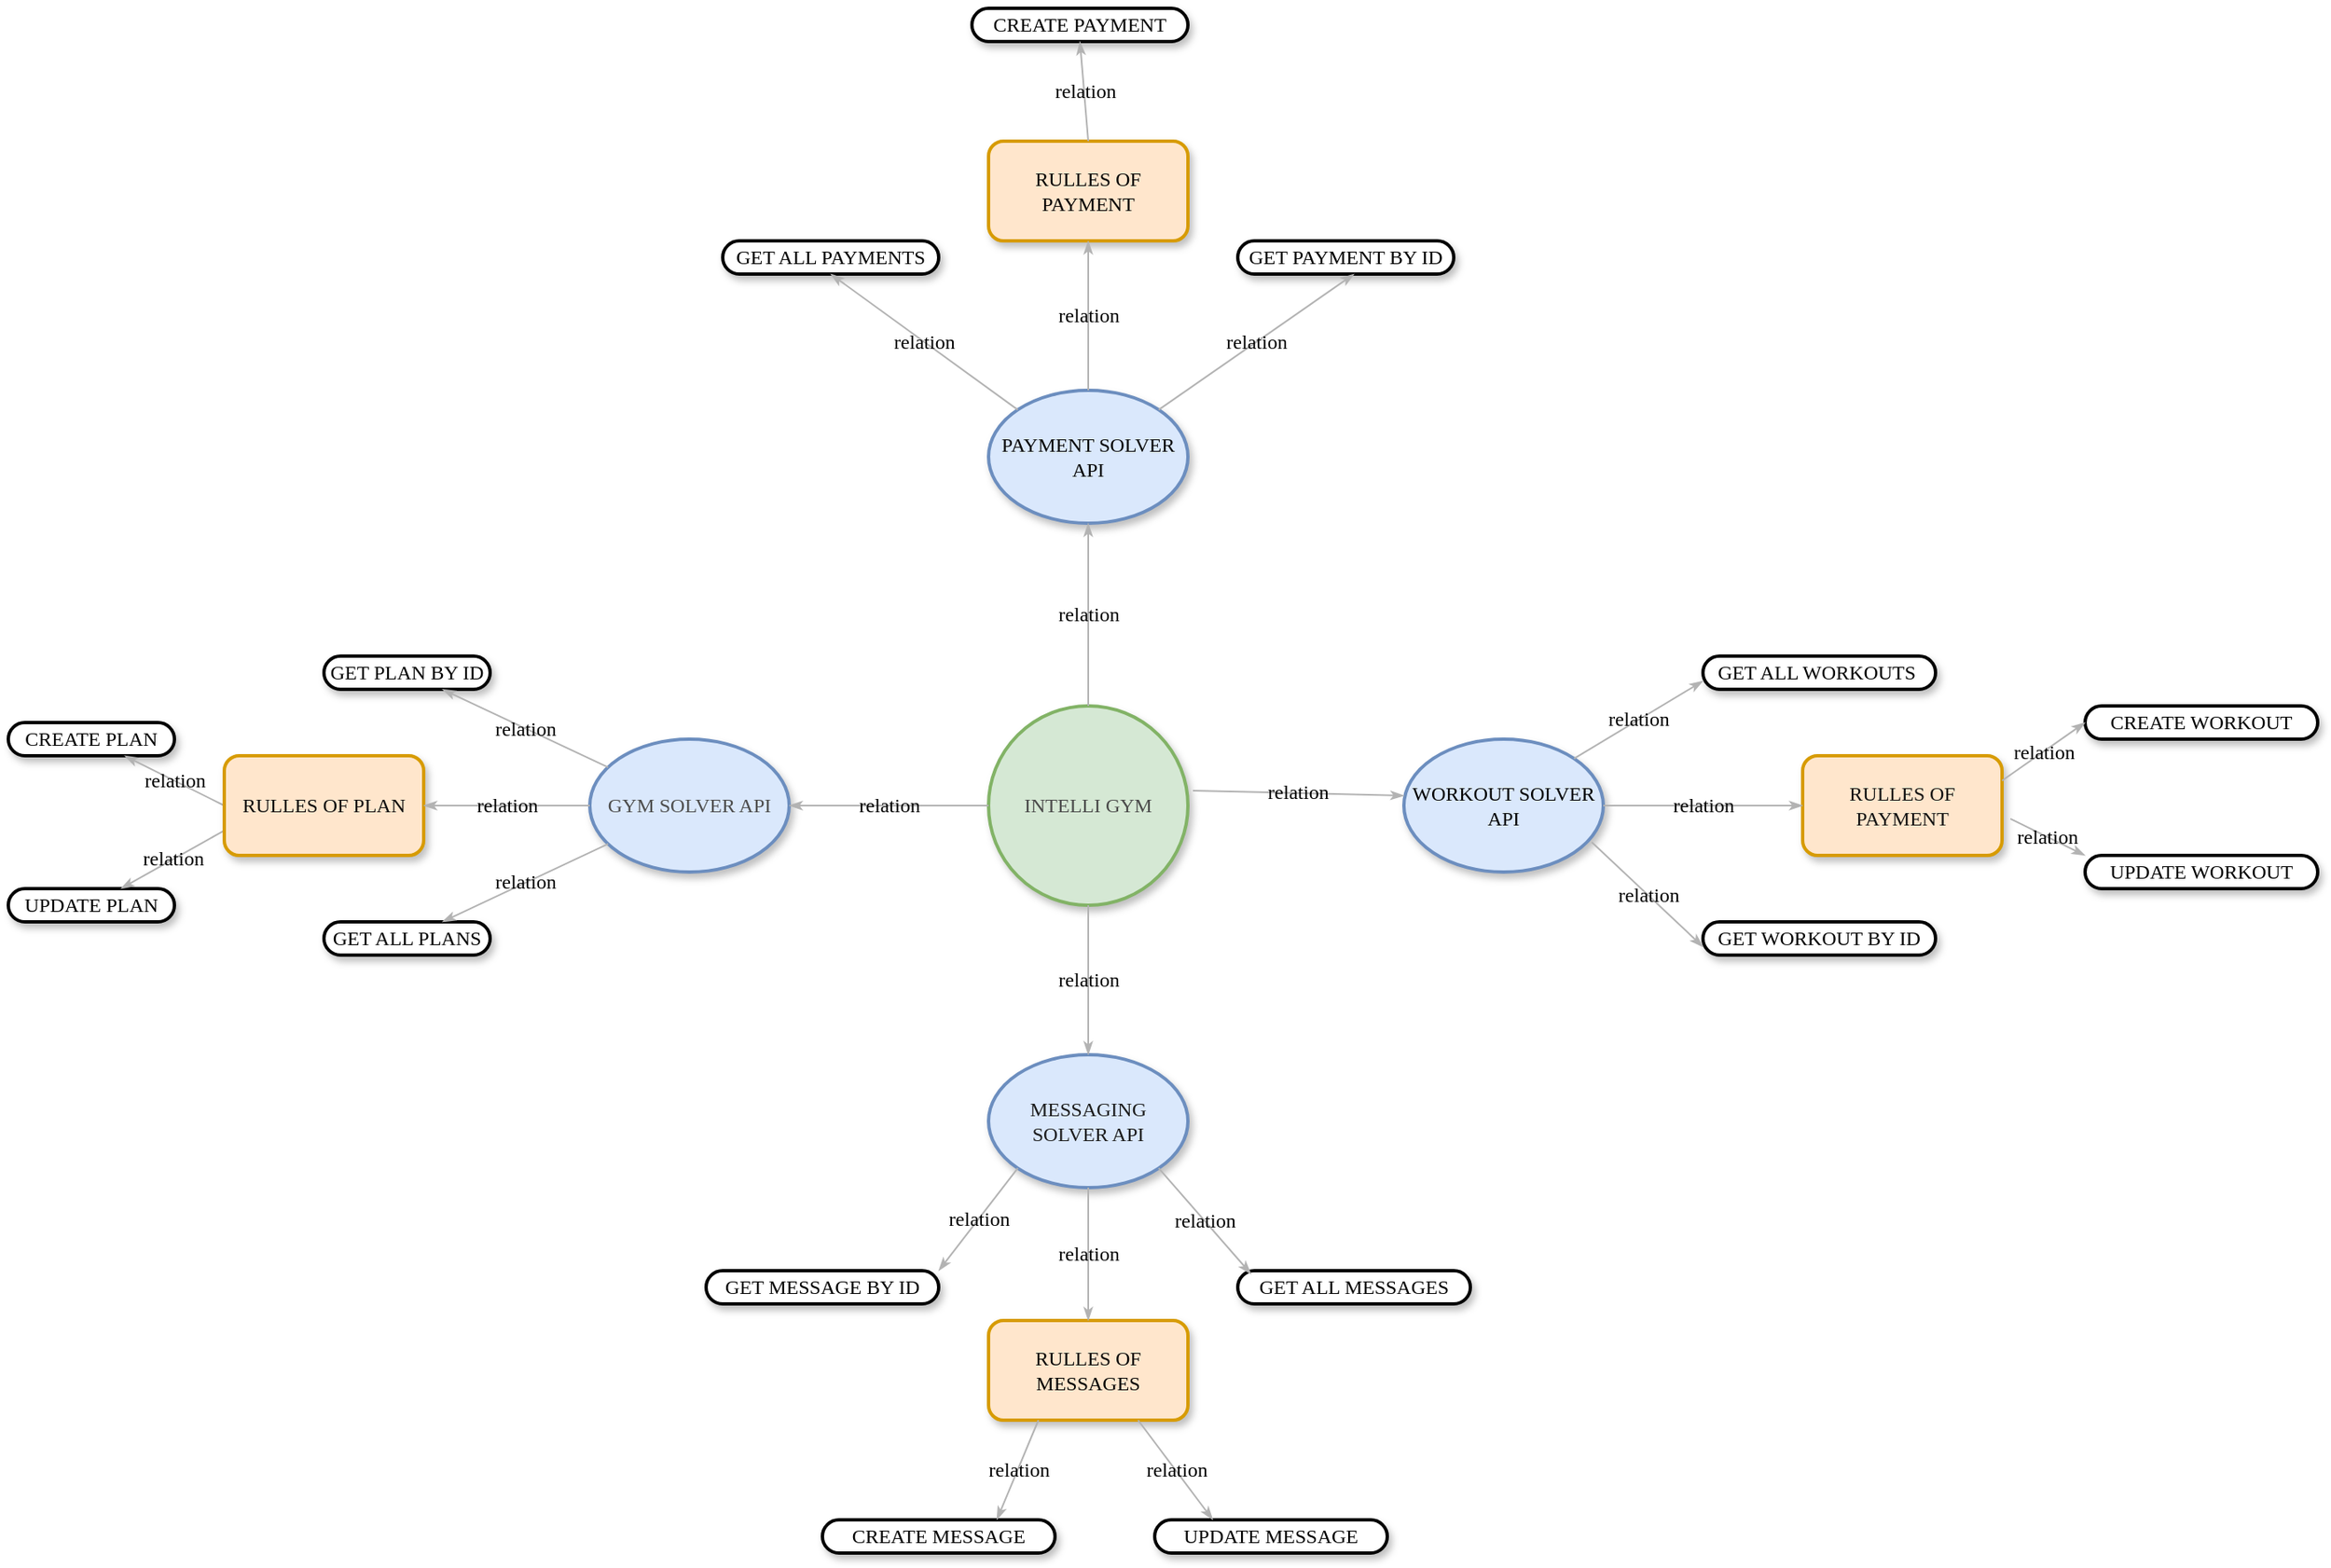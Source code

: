 <mxfile version="20.5.3" type="embed"><diagram name="Page-1" id="ad52d381-51e7-2e0d-a935-2d0ddd2fd229"><mxGraphModel dx="2199" dy="1633" grid="1" gridSize="10" guides="1" tooltips="1" connect="1" arrows="1" fold="1" page="1" pageScale="1" pageWidth="1100" pageHeight="850" background="none" math="0" shadow="0"><root><mxCell id="0"/><mxCell id="1" parent="0"/><mxCell id="2c924340bb9dbf6c-4" value="INTELLI GYM" style="ellipse;whiteSpace=wrap;html=1;rounded=1;shadow=1;comic=0;labelBackgroundColor=none;strokeWidth=2;fontFamily=Verdana;fontSize=12;align=center;fillColor=#d5e8d4;strokeColor=#82b366;fontColor=#4A4A4A;" parent="1" vertex="1"><mxGeometry x="490" y="260" width="120" height="120" as="geometry"/></mxCell><mxCell id="2c924340bb9dbf6c-7" value="&lt;span&gt;WORKOUT SOLVER API&lt;/span&gt;" style="ellipse;whiteSpace=wrap;html=1;rounded=1;shadow=1;comic=0;labelBackgroundColor=none;strokeWidth=2;fontFamily=Verdana;fontSize=12;align=center;fillColor=#dae8fc;strokeColor=#6c8ebf;fontColor=#000000;" parent="1" vertex="1"><mxGeometry x="740" y="280" width="120" height="80" as="geometry"/></mxCell><mxCell id="nxYqTuAyTyZR1LH0054Z-7" value="GYM SOLVER API" style="ellipse;whiteSpace=wrap;html=1;rounded=1;shadow=1;comic=0;labelBackgroundColor=none;strokeWidth=2;fontFamily=Verdana;fontSize=12;align=center;fillColor=#dae8fc;strokeColor=#6c8ebf;fontColor=#4D4D4D;" parent="1" vertex="1"><mxGeometry x="250" y="280" width="120" height="80" as="geometry"/></mxCell><mxCell id="nxYqTuAyTyZR1LH0054Z-30" value="&lt;span&gt;PAYMENT SOLVER API&lt;/span&gt;" style="ellipse;whiteSpace=wrap;html=1;rounded=1;shadow=1;comic=0;labelBackgroundColor=none;strokeWidth=2;fontFamily=Verdana;fontSize=12;align=center;fillColor=#dae8fc;strokeColor=#6c8ebf;fontColor=#080808;" parent="1" vertex="1"><mxGeometry x="490" y="70" width="120" height="80" as="geometry"/></mxCell><mxCell id="nxYqTuAyTyZR1LH0054Z-31" value="MESSAGING SOLVER API" style="ellipse;whiteSpace=wrap;html=1;rounded=1;shadow=1;comic=0;labelBackgroundColor=none;strokeWidth=2;fontFamily=Verdana;fontSize=12;align=center;fillColor=#dae8fc;strokeColor=#6c8ebf;fontColor=#1C1C1C;" parent="1" vertex="1"><mxGeometry x="490" y="470" width="120" height="80" as="geometry"/></mxCell><mxCell id="nxYqTuAyTyZR1LH0054Z-43" value="&lt;span&gt;CREATE PLAN&lt;/span&gt;" style="whiteSpace=wrap;html=1;rounded=1;shadow=1;comic=0;labelBackgroundColor=none;strokeWidth=2;fontFamily=Verdana;fontSize=12;align=center;arcSize=50;" parent="1" vertex="1"><mxGeometry x="-100" y="270" width="100" height="20" as="geometry"/></mxCell><mxCell id="nxYqTuAyTyZR1LH0054Z-45" value="relation" style="edgeStyle=none;rounded=1;html=1;labelBackgroundColor=none;startArrow=none;startFill=0;startSize=5;endArrow=classicThin;endFill=1;endSize=5;jettySize=auto;orthogonalLoop=1;strokeColor=#B3B3B3;strokeWidth=1;fontFamily=Verdana;fontSize=12;exitX=0;exitY=0.5;exitDx=0;exitDy=0;" parent="1" source="nxYqTuAyTyZR1LH0054Z-58" target="nxYqTuAyTyZR1LH0054Z-43" edge="1"><mxGeometry relative="1" as="geometry"><mxPoint x="210" y="100" as="sourcePoint"/><mxPoint x="209" y="90" as="targetPoint"/></mxGeometry></mxCell><mxCell id="nxYqTuAyTyZR1LH0054Z-46" value="GET PLAN BY ID" style="whiteSpace=wrap;html=1;rounded=1;shadow=1;comic=0;labelBackgroundColor=none;strokeWidth=2;fontFamily=Verdana;fontSize=12;align=center;arcSize=50;" parent="1" vertex="1"><mxGeometry x="90" y="230" width="100" height="20" as="geometry"/></mxCell><mxCell id="nxYqTuAyTyZR1LH0054Z-47" value="relation" style="edgeStyle=none;rounded=1;html=1;labelBackgroundColor=none;startArrow=none;startFill=0;startSize=5;endArrow=classicThin;endFill=1;endSize=5;jettySize=auto;orthogonalLoop=1;strokeColor=#B3B3B3;strokeWidth=1;fontFamily=Verdana;fontSize=12;" parent="1" source="nxYqTuAyTyZR1LH0054Z-7" target="nxYqTuAyTyZR1LH0054Z-46" edge="1"><mxGeometry relative="1" as="geometry"><mxPoint x="11" y="392" as="sourcePoint"/><mxPoint x="119" y="200" as="targetPoint"/></mxGeometry></mxCell><mxCell id="nxYqTuAyTyZR1LH0054Z-48" value="&lt;span&gt;GET ALL PLANS&lt;/span&gt;" style="whiteSpace=wrap;html=1;rounded=1;shadow=1;comic=0;labelBackgroundColor=none;strokeWidth=2;fontFamily=Verdana;fontSize=12;align=center;arcSize=50;" parent="1" vertex="1"><mxGeometry x="90" y="390" width="100" height="20" as="geometry"/></mxCell><mxCell id="nxYqTuAyTyZR1LH0054Z-49" value="relation" style="edgeStyle=none;rounded=1;html=1;labelBackgroundColor=none;startArrow=none;startFill=0;startSize=5;endArrow=classicThin;endFill=1;endSize=5;jettySize=auto;orthogonalLoop=1;strokeColor=#B3B3B3;strokeWidth=1;fontFamily=Verdana;fontSize=12;" parent="1" source="nxYqTuAyTyZR1LH0054Z-7" target="nxYqTuAyTyZR1LH0054Z-48" edge="1"><mxGeometry relative="1" as="geometry"><mxPoint x="-70" y="160" as="sourcePoint"/><mxPoint x="-41" y="230" as="targetPoint"/></mxGeometry></mxCell><mxCell id="nxYqTuAyTyZR1LH0054Z-50" value="&lt;span&gt;UPDATE PLAN&lt;/span&gt;" style="whiteSpace=wrap;html=1;rounded=1;shadow=1;comic=0;labelBackgroundColor=none;strokeWidth=2;fontFamily=Verdana;fontSize=12;align=center;arcSize=50;" parent="1" vertex="1"><mxGeometry x="-100" y="370" width="100" height="20" as="geometry"/></mxCell><mxCell id="nxYqTuAyTyZR1LH0054Z-51" value="relation" style="edgeStyle=none;rounded=1;html=1;labelBackgroundColor=none;startArrow=none;startFill=0;startSize=5;endArrow=classicThin;endFill=1;endSize=5;jettySize=auto;orthogonalLoop=1;strokeColor=#B3B3B3;strokeWidth=1;fontFamily=Verdana;fontSize=12;exitX=0;exitY=0.75;exitDx=0;exitDy=0;" parent="1" source="nxYqTuAyTyZR1LH0054Z-58" target="nxYqTuAyTyZR1LH0054Z-50" edge="1"><mxGeometry relative="1" as="geometry"><mxPoint x="-46" y="161.98" as="sourcePoint"/><mxPoint x="39" y="305" as="targetPoint"/></mxGeometry></mxCell><mxCell id="nxYqTuAyTyZR1LH0054Z-53" value="relation" style="edgeStyle=none;rounded=1;html=1;labelBackgroundColor=none;startArrow=none;startFill=0;startSize=5;endArrow=classicThin;endFill=1;endSize=5;jettySize=auto;orthogonalLoop=1;strokeColor=#B3B3B3;strokeWidth=1;fontFamily=Verdana;fontSize=12;exitX=0;exitY=0.5;exitDx=0;exitDy=0;entryX=1;entryY=0.5;entryDx=0;entryDy=0;" parent="1" source="2c924340bb9dbf6c-4" target="nxYqTuAyTyZR1LH0054Z-7" edge="1"><mxGeometry relative="1" as="geometry"><mxPoint x="436" y="316" as="sourcePoint"/><mxPoint x="390" y="224" as="targetPoint"/></mxGeometry></mxCell><mxCell id="nxYqTuAyTyZR1LH0054Z-54" value="relation" style="edgeStyle=none;rounded=1;html=1;labelBackgroundColor=none;startArrow=none;startFill=0;startSize=5;endArrow=classicThin;endFill=1;endSize=5;jettySize=auto;orthogonalLoop=1;strokeColor=#B3B3B3;strokeWidth=1;fontFamily=Verdana;fontSize=12;exitX=0.5;exitY=0;exitDx=0;exitDy=0;entryX=0.5;entryY=1;entryDx=0;entryDy=0;" parent="1" source="2c924340bb9dbf6c-4" target="nxYqTuAyTyZR1LH0054Z-30" edge="1"><mxGeometry relative="1" as="geometry"><mxPoint x="426" y="252" as="sourcePoint"/><mxPoint x="380" y="160" as="targetPoint"/></mxGeometry></mxCell><mxCell id="nxYqTuAyTyZR1LH0054Z-56" value="relation" style="edgeStyle=none;rounded=1;html=1;labelBackgroundColor=none;startArrow=none;startFill=0;startSize=5;endArrow=classicThin;endFill=1;endSize=5;jettySize=auto;orthogonalLoop=1;strokeColor=#B3B3B3;strokeWidth=1;fontFamily=Verdana;fontSize=12;exitX=1.025;exitY=0.425;exitDx=0;exitDy=0;exitPerimeter=0;entryX=0;entryY=0.425;entryDx=0;entryDy=0;entryPerimeter=0;" parent="1" source="2c924340bb9dbf6c-4" target="2c924340bb9dbf6c-7" edge="1"><mxGeometry relative="1" as="geometry"><mxPoint x="846" y="342" as="sourcePoint"/><mxPoint x="800" y="250" as="targetPoint"/></mxGeometry></mxCell><mxCell id="nxYqTuAyTyZR1LH0054Z-57" value="relation" style="edgeStyle=none;rounded=1;html=1;labelBackgroundColor=none;startArrow=none;startFill=0;startSize=5;endArrow=classicThin;endFill=1;endSize=5;jettySize=auto;orthogonalLoop=1;strokeColor=#B3B3B3;strokeWidth=1;fontFamily=Verdana;fontSize=12;entryX=0.5;entryY=0;entryDx=0;entryDy=0;exitX=0.5;exitY=1;exitDx=0;exitDy=0;" parent="1" source="2c924340bb9dbf6c-4" target="nxYqTuAyTyZR1LH0054Z-31" edge="1"><mxGeometry relative="1" as="geometry"><mxPoint x="486" y="472" as="sourcePoint"/><mxPoint x="440" y="380" as="targetPoint"/></mxGeometry></mxCell><mxCell id="nxYqTuAyTyZR1LH0054Z-58" value="RULLES OF PLAN" style="rounded=1;whiteSpace=wrap;html=1;shadow=1;comic=0;labelBackgroundColor=none;strokeWidth=2;fontFamily=Verdana;fontSize=12;align=center;fillColor=#ffe6cc;strokeColor=#d79b00;fontColor=#0D0D0D;" parent="1" vertex="1"><mxGeometry x="30" y="290" width="120" height="60" as="geometry"/></mxCell><mxCell id="nxYqTuAyTyZR1LH0054Z-60" value="relation" style="edgeStyle=none;rounded=1;html=1;labelBackgroundColor=none;startArrow=none;startFill=0;startSize=5;endArrow=classicThin;endFill=1;endSize=5;jettySize=auto;orthogonalLoop=1;strokeColor=#B3B3B3;strokeWidth=1;fontFamily=Verdana;fontSize=12;exitX=0;exitY=0.5;exitDx=0;exitDy=0;entryX=1;entryY=0.5;entryDx=0;entryDy=0;" parent="1" source="nxYqTuAyTyZR1LH0054Z-7" target="nxYqTuAyTyZR1LH0054Z-58" edge="1"><mxGeometry relative="1" as="geometry"><mxPoint x="320" y="420" as="sourcePoint"/><mxPoint x="170" y="420" as="targetPoint"/></mxGeometry></mxCell><mxCell id="nxYqTuAyTyZR1LH0054Z-62" value="RULLES OF PAYMENT" style="rounded=1;whiteSpace=wrap;html=1;shadow=1;comic=0;labelBackgroundColor=none;strokeWidth=2;fontFamily=Verdana;fontSize=12;align=center;fillColor=#ffe6cc;strokeColor=#d79b00;fontColor=#000000;" parent="1" vertex="1"><mxGeometry x="490" y="-80" width="120" height="60" as="geometry"/></mxCell><mxCell id="nxYqTuAyTyZR1LH0054Z-65" value="relation" style="edgeStyle=none;rounded=1;html=1;labelBackgroundColor=none;startArrow=none;startFill=0;startSize=5;endArrow=classicThin;endFill=1;endSize=5;jettySize=auto;orthogonalLoop=1;strokeColor=#B3B3B3;strokeWidth=1;fontFamily=Verdana;fontSize=12;exitX=0.5;exitY=0;exitDx=0;exitDy=0;entryX=0.5;entryY=1;entryDx=0;entryDy=0;" parent="1" source="nxYqTuAyTyZR1LH0054Z-30" target="nxYqTuAyTyZR1LH0054Z-62" edge="1"><mxGeometry relative="1" as="geometry"><mxPoint x="660" y="90" as="sourcePoint"/><mxPoint x="660" y="-20" as="targetPoint"/></mxGeometry></mxCell><mxCell id="nxYqTuAyTyZR1LH0054Z-66" value="CREATE PAYMENT" style="whiteSpace=wrap;html=1;rounded=1;shadow=1;comic=0;labelBackgroundColor=none;strokeWidth=2;fontFamily=Verdana;fontSize=12;align=center;arcSize=50;" parent="1" vertex="1"><mxGeometry x="480" y="-160" width="130" height="20" as="geometry"/></mxCell><mxCell id="nxYqTuAyTyZR1LH0054Z-67" value="GET PAYMENT BY ID" style="whiteSpace=wrap;html=1;rounded=1;shadow=1;comic=0;labelBackgroundColor=none;strokeWidth=2;fontFamily=Verdana;fontSize=12;align=center;arcSize=50;direction=west;" parent="1" vertex="1"><mxGeometry x="640" y="-20" width="130" height="20" as="geometry"/></mxCell><mxCell id="nxYqTuAyTyZR1LH0054Z-68" value="relation" style="edgeStyle=none;rounded=1;html=1;labelBackgroundColor=none;startArrow=none;startFill=0;startSize=5;endArrow=classicThin;endFill=1;endSize=5;jettySize=auto;orthogonalLoop=1;strokeColor=#B3B3B3;strokeWidth=1;fontFamily=Verdana;fontSize=12;exitX=1;exitY=0;exitDx=0;exitDy=0;" parent="1" source="nxYqTuAyTyZR1LH0054Z-30" edge="1"><mxGeometry relative="1" as="geometry"><mxPoint x="640" y="100" as="sourcePoint"/><mxPoint x="710" as="targetPoint"/></mxGeometry></mxCell><mxCell id="nxYqTuAyTyZR1LH0054Z-69" value="GET ALL PAYMENTS" style="whiteSpace=wrap;html=1;rounded=1;shadow=1;comic=0;labelBackgroundColor=none;strokeWidth=2;fontFamily=Verdana;fontSize=12;align=center;arcSize=50;direction=west;" parent="1" vertex="1"><mxGeometry x="330" y="-20" width="130" height="20" as="geometry"/></mxCell><mxCell id="nxYqTuAyTyZR1LH0054Z-70" value="relation" style="edgeStyle=none;rounded=1;html=1;labelBackgroundColor=none;startArrow=none;startFill=0;startSize=5;endArrow=classicThin;endFill=1;endSize=5;jettySize=auto;orthogonalLoop=1;strokeColor=#B3B3B3;strokeWidth=1;fontFamily=Verdana;fontSize=12;exitX=0;exitY=0;exitDx=0;exitDy=0;entryX=0.5;entryY=0;entryDx=0;entryDy=0;" parent="1" source="nxYqTuAyTyZR1LH0054Z-30" target="nxYqTuAyTyZR1LH0054Z-69" edge="1"><mxGeometry relative="1" as="geometry"><mxPoint x="280" y="132" as="sourcePoint"/><mxPoint x="398" y="50" as="targetPoint"/></mxGeometry></mxCell><mxCell id="nxYqTuAyTyZR1LH0054Z-73" value="relation" style="edgeStyle=none;rounded=1;html=1;labelBackgroundColor=none;startArrow=none;startFill=0;startSize=5;endArrow=classicThin;endFill=1;endSize=5;jettySize=auto;orthogonalLoop=1;strokeColor=#B3B3B3;strokeWidth=1;fontFamily=Verdana;fontSize=12;exitX=0.5;exitY=0;exitDx=0;exitDy=0;entryX=0.5;entryY=1;entryDx=0;entryDy=0;" parent="1" source="nxYqTuAyTyZR1LH0054Z-62" target="nxYqTuAyTyZR1LH0054Z-66" edge="1"><mxGeometry relative="1" as="geometry"><mxPoint x="466" y="-53" as="sourcePoint"/><mxPoint x="370" y="-150" as="targetPoint"/></mxGeometry></mxCell><mxCell id="nxYqTuAyTyZR1LH0054Z-75" value="RULLES OF PAYMENT" style="rounded=1;whiteSpace=wrap;html=1;shadow=1;comic=0;labelBackgroundColor=none;strokeWidth=2;fontFamily=Verdana;fontSize=12;align=center;fillColor=#ffe6cc;strokeColor=#d79b00;fontColor=#121212;" parent="1" vertex="1"><mxGeometry x="980" y="290" width="120" height="60" as="geometry"/></mxCell><mxCell id="nxYqTuAyTyZR1LH0054Z-76" value="relation" style="edgeStyle=none;rounded=1;html=1;labelBackgroundColor=none;startArrow=none;startFill=0;startSize=5;endArrow=classicThin;endFill=1;endSize=5;jettySize=auto;orthogonalLoop=1;strokeColor=#B3B3B3;strokeWidth=1;fontFamily=Verdana;fontSize=12;exitX=1;exitY=0.5;exitDx=0;exitDy=0;entryX=0;entryY=0.5;entryDx=0;entryDy=0;" parent="1" source="2c924340bb9dbf6c-7" target="nxYqTuAyTyZR1LH0054Z-75" edge="1"><mxGeometry relative="1" as="geometry"><mxPoint x="890" y="378.5" as="sourcePoint"/><mxPoint x="1027" y="381.5" as="targetPoint"/></mxGeometry></mxCell><mxCell id="nxYqTuAyTyZR1LH0054Z-77" value="GET ALL WORKOUTS&amp;nbsp;" style="whiteSpace=wrap;html=1;rounded=1;shadow=1;comic=0;labelBackgroundColor=none;strokeWidth=2;fontFamily=Verdana;fontSize=12;align=center;arcSize=50;" parent="1" vertex="1"><mxGeometry x="920" y="230" width="140" height="20" as="geometry"/></mxCell><mxCell id="nxYqTuAyTyZR1LH0054Z-78" value="GET WORKOUT BY ID" style="whiteSpace=wrap;html=1;rounded=1;shadow=1;comic=0;labelBackgroundColor=none;strokeWidth=2;fontFamily=Verdana;fontSize=12;align=center;arcSize=50;" parent="1" vertex="1"><mxGeometry x="920" y="390" width="140" height="20" as="geometry"/></mxCell><mxCell id="nxYqTuAyTyZR1LH0054Z-79" value="relation" style="edgeStyle=none;rounded=1;html=1;labelBackgroundColor=none;startArrow=none;startFill=0;startSize=5;endArrow=classicThin;endFill=1;endSize=5;jettySize=auto;orthogonalLoop=1;strokeColor=#B3B3B3;strokeWidth=1;fontFamily=Verdana;fontSize=12;exitX=1;exitY=0;exitDx=0;exitDy=0;entryX=0;entryY=0.75;entryDx=0;entryDy=0;" parent="1" source="2c924340bb9dbf6c-7" target="nxYqTuAyTyZR1LH0054Z-77" edge="1"><mxGeometry relative="1" as="geometry"><mxPoint x="800" y="250" as="sourcePoint"/><mxPoint x="918" y="168" as="targetPoint"/></mxGeometry></mxCell><mxCell id="nxYqTuAyTyZR1LH0054Z-80" value="relation" style="edgeStyle=none;rounded=1;html=1;labelBackgroundColor=none;startArrow=none;startFill=0;startSize=5;endArrow=classicThin;endFill=1;endSize=5;jettySize=auto;orthogonalLoop=1;strokeColor=#B3B3B3;strokeWidth=1;fontFamily=Verdana;fontSize=12;exitX=0.942;exitY=0.775;exitDx=0;exitDy=0;exitPerimeter=0;entryX=0;entryY=0.75;entryDx=0;entryDy=0;" parent="1" source="2c924340bb9dbf6c-7" target="nxYqTuAyTyZR1LH0054Z-78" edge="1"><mxGeometry relative="1" as="geometry"><mxPoint x="810" y="453" as="sourcePoint"/><mxPoint x="860" y="398" as="targetPoint"/></mxGeometry></mxCell><mxCell id="nxYqTuAyTyZR1LH0054Z-82" value="CREATE WORKOUT" style="whiteSpace=wrap;html=1;rounded=1;shadow=1;comic=0;labelBackgroundColor=none;strokeWidth=2;fontFamily=Verdana;fontSize=12;align=center;arcSize=50;" parent="1" vertex="1"><mxGeometry x="1150" y="260" width="140" height="20" as="geometry"/></mxCell><mxCell id="nxYqTuAyTyZR1LH0054Z-83" value="UPDATE WORKOUT" style="whiteSpace=wrap;html=1;rounded=1;shadow=1;comic=0;labelBackgroundColor=none;strokeWidth=2;fontFamily=Verdana;fontSize=12;align=center;arcSize=50;" parent="1" vertex="1"><mxGeometry x="1150" y="350" width="140" height="20" as="geometry"/></mxCell><mxCell id="nxYqTuAyTyZR1LH0054Z-84" value="relation" style="edgeStyle=none;rounded=1;html=1;labelBackgroundColor=none;startArrow=none;startFill=0;startSize=5;endArrow=classicThin;endFill=1;endSize=5;jettySize=auto;orthogonalLoop=1;strokeColor=#B3B3B3;strokeWidth=1;fontFamily=Verdana;fontSize=12;exitX=1;exitY=0.25;exitDx=0;exitDy=0;entryX=0;entryY=0.5;entryDx=0;entryDy=0;" parent="1" source="nxYqTuAyTyZR1LH0054Z-75" target="nxYqTuAyTyZR1LH0054Z-82" edge="1"><mxGeometry relative="1" as="geometry"><mxPoint x="1070" y="278.24" as="sourcePoint"/><mxPoint x="1100.04" y="181.76" as="targetPoint"/></mxGeometry></mxCell><mxCell id="nxYqTuAyTyZR1LH0054Z-85" value="relation" style="edgeStyle=none;rounded=1;html=1;labelBackgroundColor=none;startArrow=none;startFill=0;startSize=5;endArrow=classicThin;endFill=1;endSize=5;jettySize=auto;orthogonalLoop=1;strokeColor=#B3B3B3;strokeWidth=1;fontFamily=Verdana;fontSize=12;exitX=1.042;exitY=0.633;exitDx=0;exitDy=0;entryX=0;entryY=0;entryDx=0;entryDy=0;exitPerimeter=0;" parent="1" source="nxYqTuAyTyZR1LH0054Z-75" target="nxYqTuAyTyZR1LH0054Z-83" edge="1"><mxGeometry relative="1" as="geometry"><mxPoint x="1080" y="300" as="sourcePoint"/><mxPoint x="1130" y="240" as="targetPoint"/></mxGeometry></mxCell><mxCell id="nxYqTuAyTyZR1LH0054Z-87" value="RULLES OF MESSAGES" style="rounded=1;whiteSpace=wrap;html=1;shadow=1;comic=0;labelBackgroundColor=none;strokeWidth=2;fontFamily=Verdana;fontSize=12;align=center;fillColor=#ffe6cc;strokeColor=#d79b00;fontColor=#050505;" parent="1" vertex="1"><mxGeometry x="490" y="630" width="120" height="60" as="geometry"/></mxCell><mxCell id="nxYqTuAyTyZR1LH0054Z-88" value="relation" style="edgeStyle=none;rounded=1;html=1;labelBackgroundColor=none;startArrow=none;startFill=0;startSize=5;endArrow=classicThin;endFill=1;endSize=5;jettySize=auto;orthogonalLoop=1;strokeColor=#B3B3B3;strokeWidth=1;fontFamily=Verdana;fontSize=12;exitX=0.5;exitY=1;exitDx=0;exitDy=0;" parent="1" source="nxYqTuAyTyZR1LH0054Z-31" edge="1"><mxGeometry relative="1" as="geometry"><mxPoint x="650" y="530" as="sourcePoint"/><mxPoint x="550" y="630" as="targetPoint"/></mxGeometry></mxCell><mxCell id="nxYqTuAyTyZR1LH0054Z-89" value="GET MESSAGE BY ID" style="whiteSpace=wrap;html=1;rounded=1;shadow=1;comic=0;labelBackgroundColor=none;strokeWidth=2;fontFamily=Verdana;fontSize=12;align=center;arcSize=50;" parent="1" vertex="1"><mxGeometry x="320" y="600" width="140" height="20" as="geometry"/></mxCell><mxCell id="nxYqTuAyTyZR1LH0054Z-90" value="GET ALL MESSAGES" style="whiteSpace=wrap;html=1;rounded=1;shadow=1;comic=0;labelBackgroundColor=none;strokeWidth=2;fontFamily=Verdana;fontSize=12;align=center;arcSize=50;" parent="1" vertex="1"><mxGeometry x="640" y="600" width="140" height="20" as="geometry"/></mxCell><mxCell id="nxYqTuAyTyZR1LH0054Z-91" value="relation" style="edgeStyle=none;rounded=1;html=1;labelBackgroundColor=none;startArrow=none;startFill=0;startSize=5;endArrow=classicThin;endFill=1;endSize=5;jettySize=auto;orthogonalLoop=1;strokeColor=#B3B3B3;strokeWidth=1;fontFamily=Verdana;fontSize=12;exitX=0;exitY=1;exitDx=0;exitDy=0;entryX=1;entryY=0;entryDx=0;entryDy=0;" parent="1" source="nxYqTuAyTyZR1LH0054Z-31" target="nxYqTuAyTyZR1LH0054Z-89" edge="1"><mxGeometry relative="1" as="geometry"><mxPoint x="400" y="657" as="sourcePoint"/><mxPoint x="478" y="610" as="targetPoint"/></mxGeometry></mxCell><mxCell id="nxYqTuAyTyZR1LH0054Z-92" value="relation" style="edgeStyle=none;rounded=1;html=1;labelBackgroundColor=none;startArrow=none;startFill=0;startSize=5;endArrow=classicThin;endFill=1;endSize=5;jettySize=auto;orthogonalLoop=1;strokeColor=#B3B3B3;strokeWidth=1;fontFamily=Verdana;fontSize=12;exitX=1;exitY=1;exitDx=0;exitDy=0;entryX=0.057;entryY=0.1;entryDx=0;entryDy=0;entryPerimeter=0;" parent="1" source="nxYqTuAyTyZR1LH0054Z-31" target="nxYqTuAyTyZR1LH0054Z-90" edge="1"><mxGeometry relative="1" as="geometry"><mxPoint x="718" y="620" as="sourcePoint"/><mxPoint x="650" y="610" as="targetPoint"/></mxGeometry></mxCell><mxCell id="nxYqTuAyTyZR1LH0054Z-93" value="UPDATE MESSAGE" style="whiteSpace=wrap;html=1;rounded=1;shadow=1;comic=0;labelBackgroundColor=none;strokeWidth=2;fontFamily=Verdana;fontSize=12;align=center;arcSize=50;" parent="1" vertex="1"><mxGeometry x="590" y="750" width="140" height="20" as="geometry"/></mxCell><mxCell id="nxYqTuAyTyZR1LH0054Z-94" value="CREATE MESSAGE" style="whiteSpace=wrap;html=1;rounded=1;shadow=1;comic=0;labelBackgroundColor=none;strokeWidth=2;fontFamily=Verdana;fontSize=12;align=center;arcSize=50;" parent="1" vertex="1"><mxGeometry x="390" y="750" width="140" height="20" as="geometry"/></mxCell><mxCell id="nxYqTuAyTyZR1LH0054Z-95" value="relation" style="edgeStyle=none;rounded=1;html=1;labelBackgroundColor=none;startArrow=none;startFill=0;startSize=5;endArrow=classicThin;endFill=1;endSize=5;jettySize=auto;orthogonalLoop=1;strokeColor=#B3B3B3;strokeWidth=1;fontFamily=Verdana;fontSize=12;exitX=0.25;exitY=1;exitDx=0;exitDy=0;entryX=0.75;entryY=0;entryDx=0;entryDy=0;" parent="1" source="nxYqTuAyTyZR1LH0054Z-87" target="nxYqTuAyTyZR1LH0054Z-94" edge="1"><mxGeometry relative="1" as="geometry"><mxPoint x="448" y="708" as="sourcePoint"/><mxPoint x="400" y="770" as="targetPoint"/></mxGeometry></mxCell><mxCell id="nxYqTuAyTyZR1LH0054Z-96" value="relation" style="edgeStyle=none;rounded=1;html=1;labelBackgroundColor=none;startArrow=none;startFill=0;startSize=5;endArrow=classicThin;endFill=1;endSize=5;jettySize=auto;orthogonalLoop=1;strokeColor=#B3B3B3;strokeWidth=1;fontFamily=Verdana;fontSize=12;exitX=0.75;exitY=1;exitDx=0;exitDy=0;entryX=0.25;entryY=0;entryDx=0;entryDy=0;" parent="1" source="nxYqTuAyTyZR1LH0054Z-87" target="nxYqTuAyTyZR1LH0054Z-93" edge="1"><mxGeometry relative="1" as="geometry"><mxPoint x="555" y="710" as="sourcePoint"/><mxPoint x="530" y="770" as="targetPoint"/></mxGeometry></mxCell></root></mxGraphModel></diagram></mxfile>